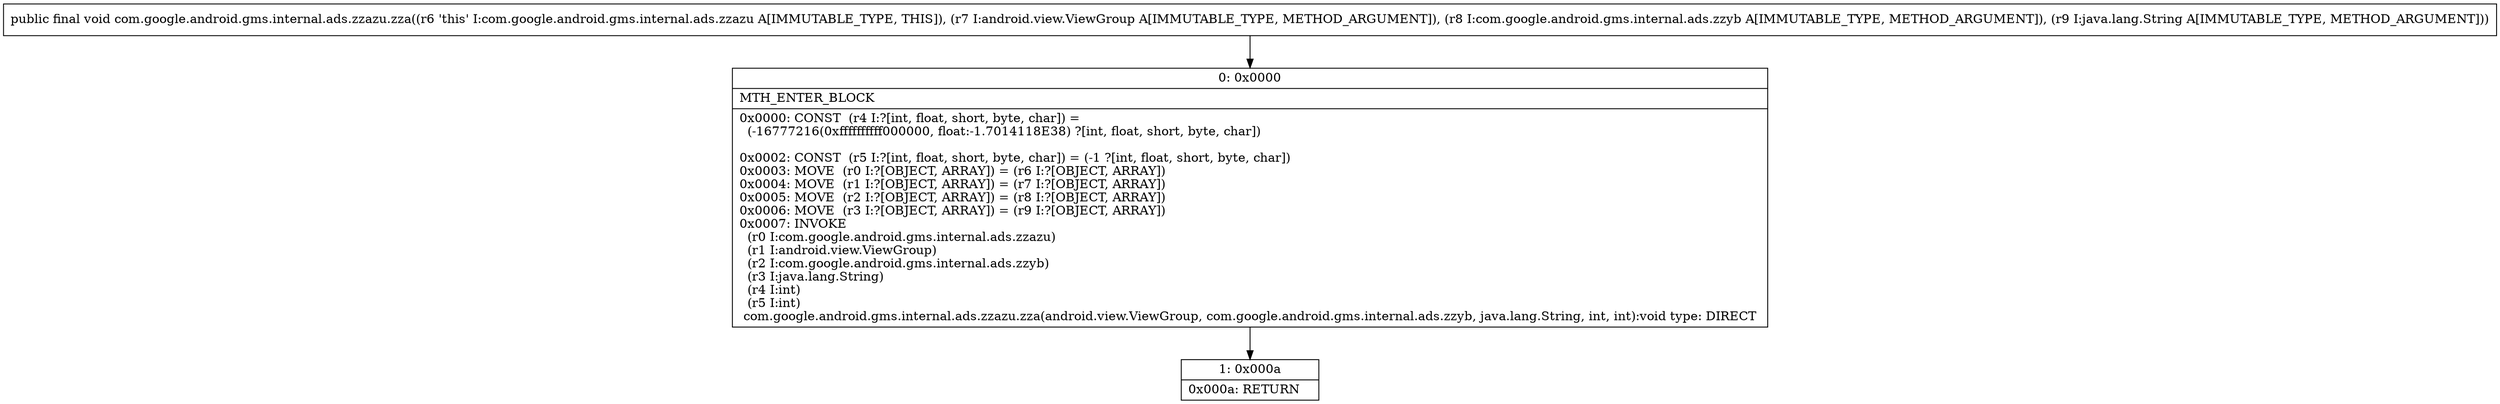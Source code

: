 digraph "CFG forcom.google.android.gms.internal.ads.zzazu.zza(Landroid\/view\/ViewGroup;Lcom\/google\/android\/gms\/internal\/ads\/zzyb;Ljava\/lang\/String;)V" {
Node_0 [shape=record,label="{0\:\ 0x0000|MTH_ENTER_BLOCK\l|0x0000: CONST  (r4 I:?[int, float, short, byte, char]) = \l  (\-16777216(0xffffffffff000000, float:\-1.7014118E38) ?[int, float, short, byte, char])\l \l0x0002: CONST  (r5 I:?[int, float, short, byte, char]) = (\-1 ?[int, float, short, byte, char]) \l0x0003: MOVE  (r0 I:?[OBJECT, ARRAY]) = (r6 I:?[OBJECT, ARRAY]) \l0x0004: MOVE  (r1 I:?[OBJECT, ARRAY]) = (r7 I:?[OBJECT, ARRAY]) \l0x0005: MOVE  (r2 I:?[OBJECT, ARRAY]) = (r8 I:?[OBJECT, ARRAY]) \l0x0006: MOVE  (r3 I:?[OBJECT, ARRAY]) = (r9 I:?[OBJECT, ARRAY]) \l0x0007: INVOKE  \l  (r0 I:com.google.android.gms.internal.ads.zzazu)\l  (r1 I:android.view.ViewGroup)\l  (r2 I:com.google.android.gms.internal.ads.zzyb)\l  (r3 I:java.lang.String)\l  (r4 I:int)\l  (r5 I:int)\l com.google.android.gms.internal.ads.zzazu.zza(android.view.ViewGroup, com.google.android.gms.internal.ads.zzyb, java.lang.String, int, int):void type: DIRECT \l}"];
Node_1 [shape=record,label="{1\:\ 0x000a|0x000a: RETURN   \l}"];
MethodNode[shape=record,label="{public final void com.google.android.gms.internal.ads.zzazu.zza((r6 'this' I:com.google.android.gms.internal.ads.zzazu A[IMMUTABLE_TYPE, THIS]), (r7 I:android.view.ViewGroup A[IMMUTABLE_TYPE, METHOD_ARGUMENT]), (r8 I:com.google.android.gms.internal.ads.zzyb A[IMMUTABLE_TYPE, METHOD_ARGUMENT]), (r9 I:java.lang.String A[IMMUTABLE_TYPE, METHOD_ARGUMENT])) }"];
MethodNode -> Node_0;
Node_0 -> Node_1;
}


